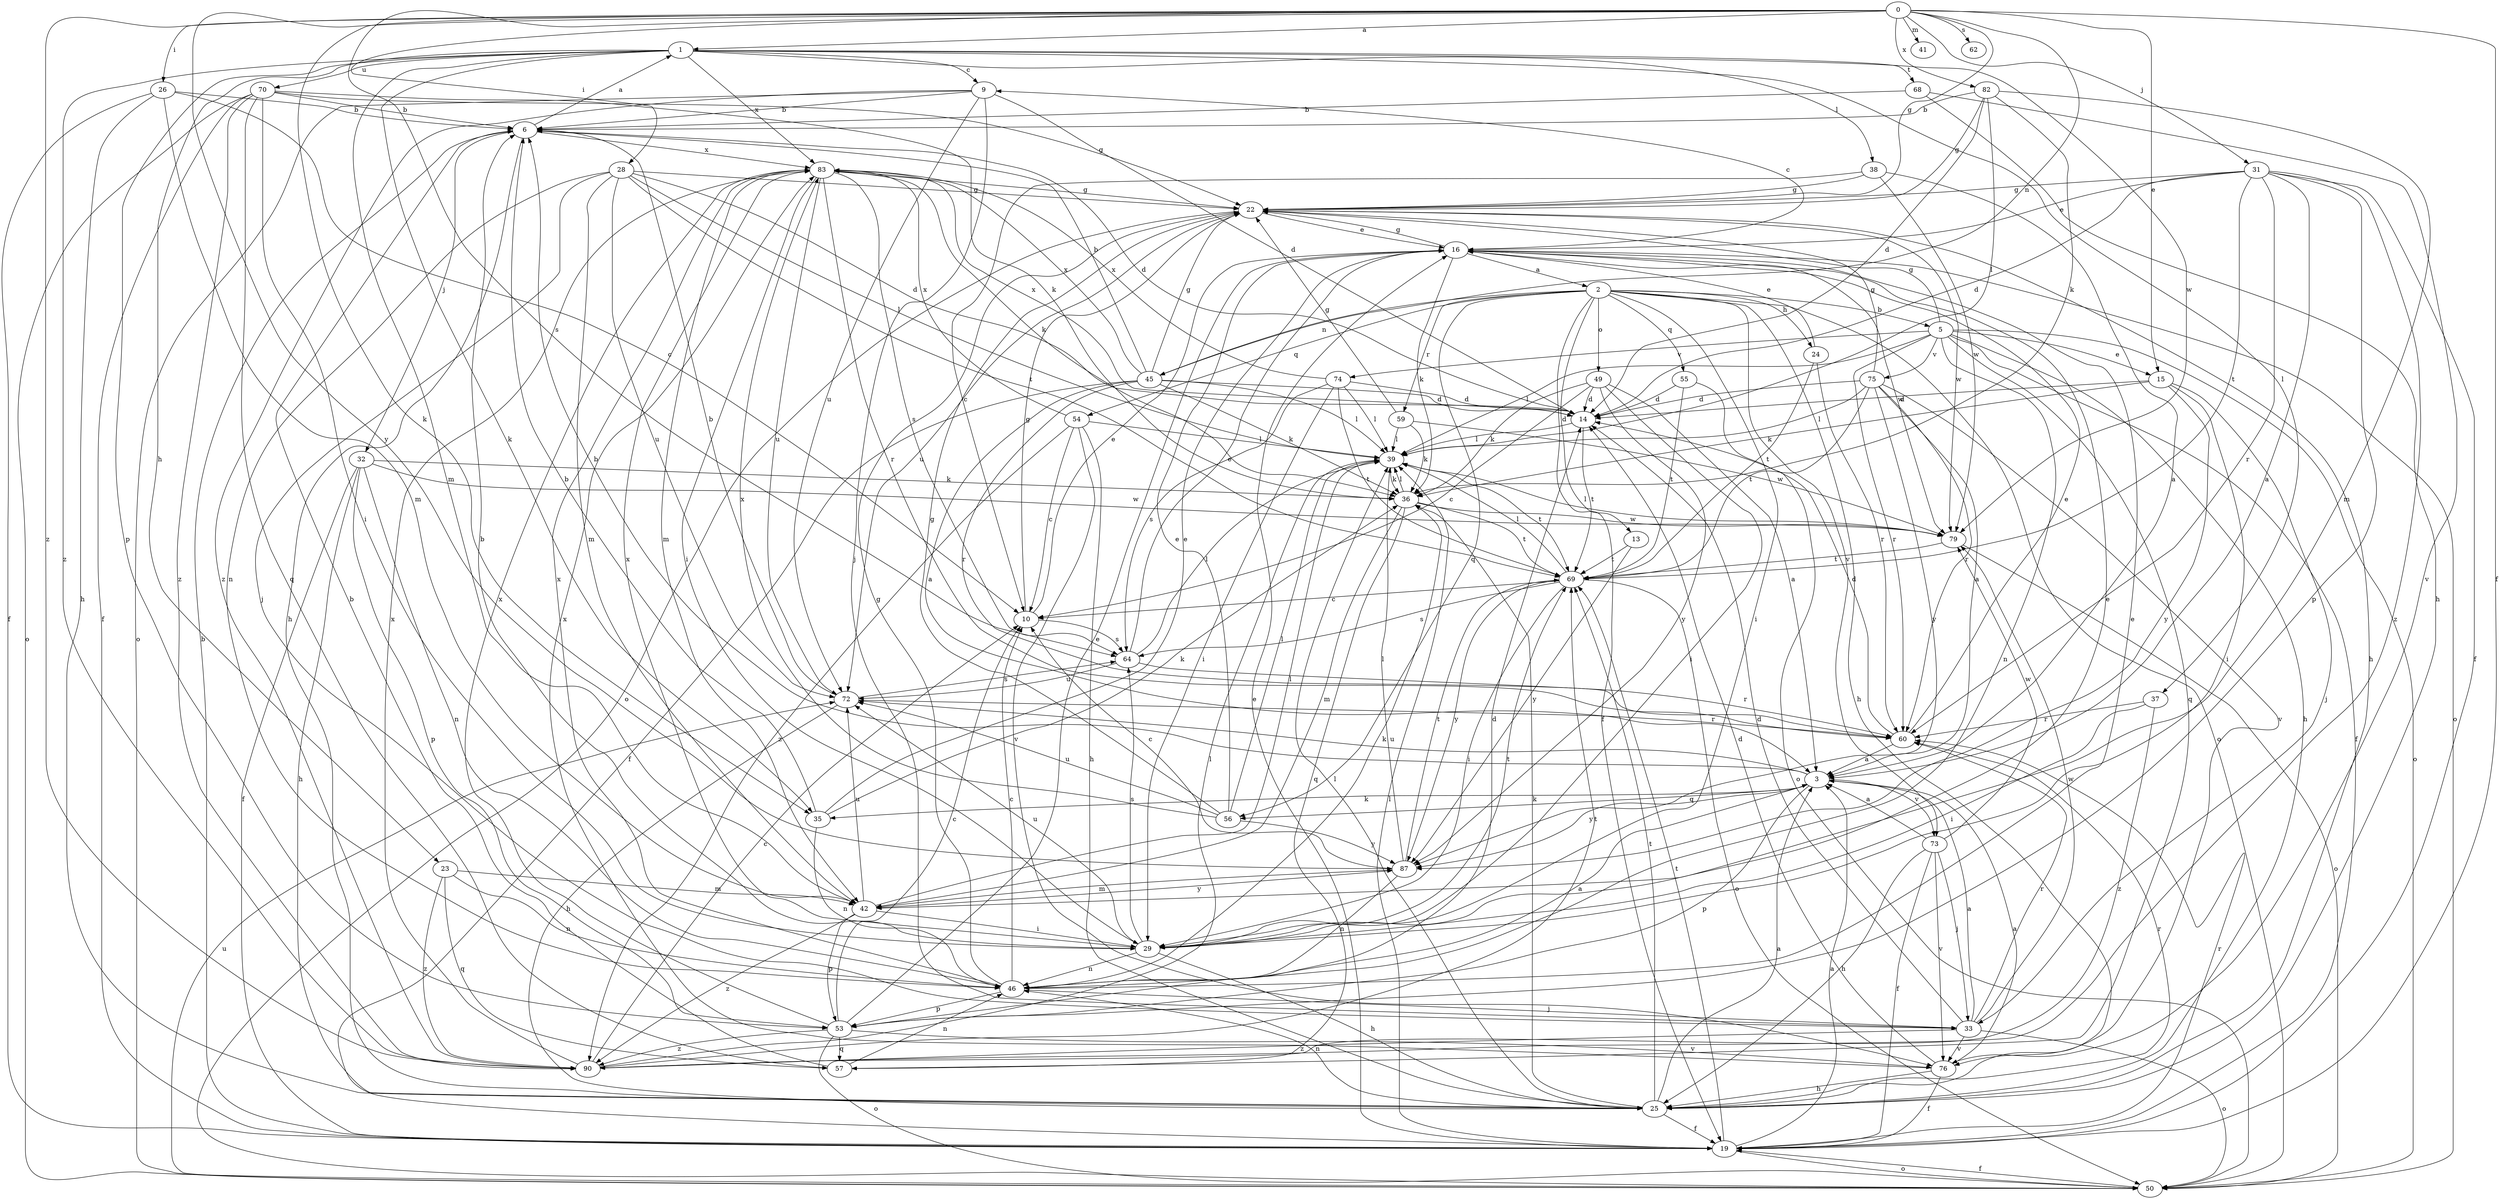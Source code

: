 strict digraph  {
0;
1;
2;
3;
5;
6;
9;
10;
13;
14;
15;
16;
19;
22;
23;
24;
25;
26;
28;
29;
31;
32;
33;
35;
36;
37;
38;
39;
41;
42;
45;
46;
49;
50;
53;
54;
55;
56;
57;
59;
60;
62;
64;
68;
69;
70;
72;
73;
74;
75;
76;
79;
82;
83;
87;
90;
0 -> 1  [label=a];
0 -> 15  [label=e];
0 -> 19  [label=f];
0 -> 22  [label=g];
0 -> 26  [label=i];
0 -> 28  [label=i];
0 -> 31  [label=j];
0 -> 35  [label=k];
0 -> 41  [label=m];
0 -> 45  [label=n];
0 -> 62  [label=s];
0 -> 64  [label=s];
0 -> 82  [label=x];
0 -> 87  [label=y];
0 -> 90  [label=z];
1 -> 9  [label=c];
1 -> 23  [label=h];
1 -> 35  [label=k];
1 -> 37  [label=l];
1 -> 38  [label=l];
1 -> 42  [label=m];
1 -> 53  [label=p];
1 -> 68  [label=t];
1 -> 70  [label=u];
1 -> 79  [label=w];
1 -> 83  [label=x];
1 -> 90  [label=z];
2 -> 5  [label=b];
2 -> 13  [label=d];
2 -> 19  [label=f];
2 -> 24  [label=h];
2 -> 25  [label=h];
2 -> 29  [label=i];
2 -> 45  [label=n];
2 -> 49  [label=o];
2 -> 50  [label=o];
2 -> 54  [label=q];
2 -> 55  [label=q];
2 -> 56  [label=q];
2 -> 59  [label=r];
2 -> 73  [label=v];
3 -> 6  [label=b];
3 -> 35  [label=k];
3 -> 53  [label=p];
3 -> 56  [label=q];
3 -> 72  [label=u];
3 -> 73  [label=v];
3 -> 87  [label=y];
5 -> 15  [label=e];
5 -> 19  [label=f];
5 -> 22  [label=g];
5 -> 25  [label=h];
5 -> 39  [label=l];
5 -> 46  [label=n];
5 -> 50  [label=o];
5 -> 57  [label=q];
5 -> 60  [label=r];
5 -> 74  [label=v];
5 -> 75  [label=v];
6 -> 1  [label=a];
6 -> 14  [label=d];
6 -> 25  [label=h];
6 -> 32  [label=j];
6 -> 83  [label=x];
9 -> 6  [label=b];
9 -> 14  [label=d];
9 -> 33  [label=j];
9 -> 50  [label=o];
9 -> 72  [label=u];
9 -> 90  [label=z];
10 -> 16  [label=e];
10 -> 22  [label=g];
10 -> 64  [label=s];
13 -> 69  [label=t];
13 -> 87  [label=y];
14 -> 39  [label=l];
14 -> 69  [label=t];
14 -> 83  [label=x];
15 -> 14  [label=d];
15 -> 29  [label=i];
15 -> 33  [label=j];
15 -> 36  [label=k];
15 -> 87  [label=y];
16 -> 2  [label=a];
16 -> 9  [label=c];
16 -> 22  [label=g];
16 -> 36  [label=k];
16 -> 50  [label=o];
16 -> 79  [label=w];
19 -> 3  [label=a];
19 -> 6  [label=b];
19 -> 16  [label=e];
19 -> 39  [label=l];
19 -> 50  [label=o];
19 -> 60  [label=r];
19 -> 69  [label=t];
22 -> 16  [label=e];
22 -> 25  [label=h];
22 -> 50  [label=o];
22 -> 72  [label=u];
22 -> 79  [label=w];
23 -> 42  [label=m];
23 -> 46  [label=n];
23 -> 57  [label=q];
23 -> 90  [label=z];
24 -> 16  [label=e];
24 -> 60  [label=r];
24 -> 69  [label=t];
25 -> 3  [label=a];
25 -> 19  [label=f];
25 -> 36  [label=k];
25 -> 39  [label=l];
25 -> 46  [label=n];
25 -> 60  [label=r];
25 -> 69  [label=t];
26 -> 6  [label=b];
26 -> 10  [label=c];
26 -> 19  [label=f];
26 -> 25  [label=h];
26 -> 42  [label=m];
28 -> 14  [label=d];
28 -> 22  [label=g];
28 -> 33  [label=j];
28 -> 39  [label=l];
28 -> 42  [label=m];
28 -> 46  [label=n];
28 -> 69  [label=t];
28 -> 72  [label=u];
29 -> 6  [label=b];
29 -> 16  [label=e];
29 -> 25  [label=h];
29 -> 46  [label=n];
29 -> 64  [label=s];
29 -> 69  [label=t];
29 -> 72  [label=u];
29 -> 83  [label=x];
31 -> 3  [label=a];
31 -> 14  [label=d];
31 -> 16  [label=e];
31 -> 19  [label=f];
31 -> 22  [label=g];
31 -> 53  [label=p];
31 -> 60  [label=r];
31 -> 69  [label=t];
31 -> 90  [label=z];
32 -> 19  [label=f];
32 -> 25  [label=h];
32 -> 36  [label=k];
32 -> 46  [label=n];
32 -> 53  [label=p];
32 -> 79  [label=w];
33 -> 3  [label=a];
33 -> 14  [label=d];
33 -> 50  [label=o];
33 -> 60  [label=r];
33 -> 76  [label=v];
33 -> 79  [label=w];
33 -> 90  [label=z];
35 -> 6  [label=b];
35 -> 16  [label=e];
35 -> 36  [label=k];
35 -> 46  [label=n];
36 -> 39  [label=l];
36 -> 42  [label=m];
36 -> 57  [label=q];
36 -> 69  [label=t];
36 -> 79  [label=w];
37 -> 29  [label=i];
37 -> 60  [label=r];
37 -> 90  [label=z];
38 -> 3  [label=a];
38 -> 10  [label=c];
38 -> 22  [label=g];
38 -> 79  [label=w];
39 -> 36  [label=k];
39 -> 69  [label=t];
42 -> 29  [label=i];
42 -> 39  [label=l];
42 -> 53  [label=p];
42 -> 72  [label=u];
42 -> 87  [label=y];
42 -> 90  [label=z];
45 -> 3  [label=a];
45 -> 6  [label=b];
45 -> 14  [label=d];
45 -> 19  [label=f];
45 -> 22  [label=g];
45 -> 36  [label=k];
45 -> 39  [label=l];
45 -> 60  [label=r];
45 -> 83  [label=x];
46 -> 3  [label=a];
46 -> 10  [label=c];
46 -> 16  [label=e];
46 -> 22  [label=g];
46 -> 33  [label=j];
46 -> 36  [label=k];
46 -> 53  [label=p];
46 -> 83  [label=x];
49 -> 3  [label=a];
49 -> 10  [label=c];
49 -> 14  [label=d];
49 -> 29  [label=i];
49 -> 36  [label=k];
49 -> 87  [label=y];
50 -> 19  [label=f];
50 -> 72  [label=u];
53 -> 10  [label=c];
53 -> 14  [label=d];
53 -> 16  [label=e];
53 -> 50  [label=o];
53 -> 57  [label=q];
53 -> 76  [label=v];
53 -> 83  [label=x];
53 -> 90  [label=z];
54 -> 10  [label=c];
54 -> 25  [label=h];
54 -> 39  [label=l];
54 -> 76  [label=v];
54 -> 83  [label=x];
54 -> 90  [label=z];
55 -> 14  [label=d];
55 -> 50  [label=o];
55 -> 69  [label=t];
56 -> 16  [label=e];
56 -> 22  [label=g];
56 -> 39  [label=l];
56 -> 72  [label=u];
56 -> 83  [label=x];
56 -> 87  [label=y];
57 -> 6  [label=b];
57 -> 46  [label=n];
59 -> 22  [label=g];
59 -> 36  [label=k];
59 -> 39  [label=l];
59 -> 79  [label=w];
60 -> 3  [label=a];
60 -> 14  [label=d];
60 -> 16  [label=e];
64 -> 16  [label=e];
64 -> 39  [label=l];
64 -> 60  [label=r];
64 -> 72  [label=u];
68 -> 6  [label=b];
68 -> 25  [label=h];
68 -> 76  [label=v];
69 -> 10  [label=c];
69 -> 29  [label=i];
69 -> 39  [label=l];
69 -> 50  [label=o];
69 -> 64  [label=s];
69 -> 87  [label=y];
70 -> 6  [label=b];
70 -> 19  [label=f];
70 -> 22  [label=g];
70 -> 29  [label=i];
70 -> 36  [label=k];
70 -> 50  [label=o];
70 -> 57  [label=q];
70 -> 90  [label=z];
72 -> 6  [label=b];
72 -> 25  [label=h];
72 -> 60  [label=r];
72 -> 64  [label=s];
73 -> 3  [label=a];
73 -> 19  [label=f];
73 -> 25  [label=h];
73 -> 33  [label=j];
73 -> 76  [label=v];
73 -> 79  [label=w];
74 -> 14  [label=d];
74 -> 29  [label=i];
74 -> 39  [label=l];
74 -> 64  [label=s];
74 -> 69  [label=t];
74 -> 83  [label=x];
75 -> 3  [label=a];
75 -> 14  [label=d];
75 -> 22  [label=g];
75 -> 39  [label=l];
75 -> 60  [label=r];
75 -> 69  [label=t];
75 -> 76  [label=v];
75 -> 87  [label=y];
76 -> 3  [label=a];
76 -> 14  [label=d];
76 -> 19  [label=f];
76 -> 25  [label=h];
76 -> 83  [label=x];
79 -> 39  [label=l];
79 -> 50  [label=o];
79 -> 69  [label=t];
82 -> 6  [label=b];
82 -> 14  [label=d];
82 -> 22  [label=g];
82 -> 36  [label=k];
82 -> 39  [label=l];
82 -> 42  [label=m];
83 -> 22  [label=g];
83 -> 29  [label=i];
83 -> 36  [label=k];
83 -> 42  [label=m];
83 -> 60  [label=r];
83 -> 64  [label=s];
83 -> 72  [label=u];
87 -> 10  [label=c];
87 -> 39  [label=l];
87 -> 42  [label=m];
87 -> 46  [label=n];
87 -> 69  [label=t];
90 -> 10  [label=c];
90 -> 39  [label=l];
90 -> 69  [label=t];
90 -> 83  [label=x];
}
